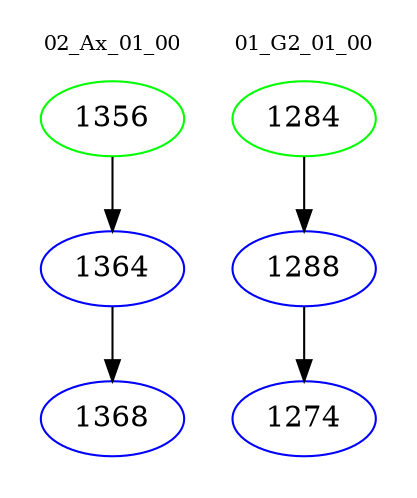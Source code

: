 digraph{
subgraph cluster_0 {
color = white
label = "02_Ax_01_00";
fontsize=10;
T0_1356 [label="1356", color="green"]
T0_1356 -> T0_1364 [color="black"]
T0_1364 [label="1364", color="blue"]
T0_1364 -> T0_1368 [color="black"]
T0_1368 [label="1368", color="blue"]
}
subgraph cluster_1 {
color = white
label = "01_G2_01_00";
fontsize=10;
T1_1284 [label="1284", color="green"]
T1_1284 -> T1_1288 [color="black"]
T1_1288 [label="1288", color="blue"]
T1_1288 -> T1_1274 [color="black"]
T1_1274 [label="1274", color="blue"]
}
}
